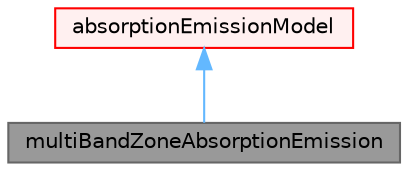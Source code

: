 digraph "multiBandZoneAbsorptionEmission"
{
 // LATEX_PDF_SIZE
  bgcolor="transparent";
  edge [fontname=Helvetica,fontsize=10,labelfontname=Helvetica,labelfontsize=10];
  node [fontname=Helvetica,fontsize=10,shape=box,height=0.2,width=0.4];
  Node1 [id="Node000001",label="multiBandZoneAbsorptionEmission",height=0.2,width=0.4,color="gray40", fillcolor="grey60", style="filled", fontcolor="black",tooltip="multiBandZoneAbsorptionEmission radiation absorption/emission for solids."];
  Node2 -> Node1 [id="edge1_Node000001_Node000002",dir="back",color="steelblue1",style="solid",tooltip=" "];
  Node2 [id="Node000002",label="absorptionEmissionModel",height=0.2,width=0.4,color="red", fillcolor="#FFF0F0", style="filled",URL="$classFoam_1_1radiation_1_1absorptionEmissionModel.html",tooltip="Model to supply absorption and emission coefficients for radiation modelling."];
}
